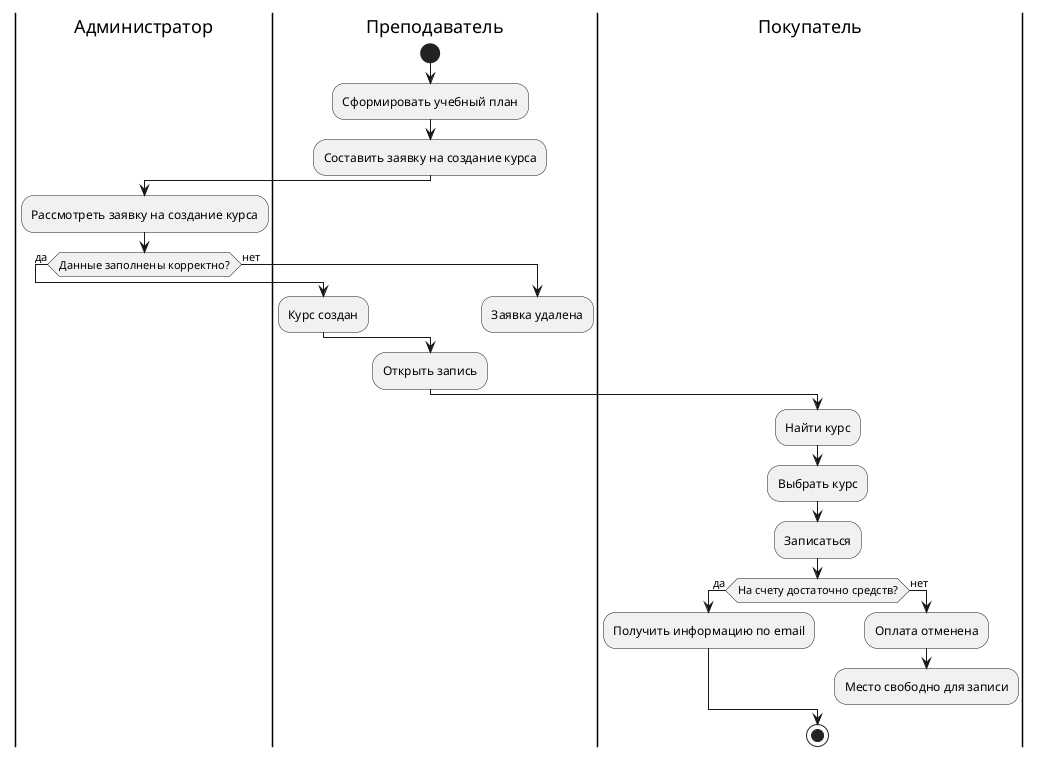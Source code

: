 @startuml ActitvityDiagramm
|Администратор|

|Преподаватель|
start
:Сформировать учебный план;
:Составить заявку на создание курса;

|Администратор|
:Рассмотреть заявку на создание курса;
if (Данные заполнены корректно?) then (да)

|Преподаватель|
:Курс создан;
else (нет)
:Заявка удалена;
detach
endif
:Открыть запись;

|Покупатель|

:Найти курс;
:Выбрать курс;
:Записаться;
if (На счету достаточно средств?) then (да)
:Получить информацию по email;
else (нет)
:Оплата отменена;
:Место свободно для записи;
detach
endif

stop
@enduml
